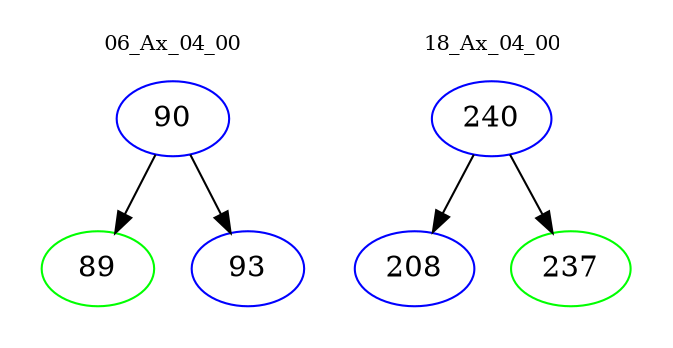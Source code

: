 digraph{
subgraph cluster_0 {
color = white
label = "06_Ax_04_00";
fontsize=10;
T0_90 [label="90", color="blue"]
T0_90 -> T0_89 [color="black"]
T0_89 [label="89", color="green"]
T0_90 -> T0_93 [color="black"]
T0_93 [label="93", color="blue"]
}
subgraph cluster_1 {
color = white
label = "18_Ax_04_00";
fontsize=10;
T1_240 [label="240", color="blue"]
T1_240 -> T1_208 [color="black"]
T1_208 [label="208", color="blue"]
T1_240 -> T1_237 [color="black"]
T1_237 [label="237", color="green"]
}
}

